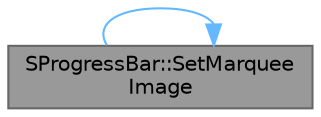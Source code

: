digraph "SProgressBar::SetMarqueeImage"
{
 // INTERACTIVE_SVG=YES
 // LATEX_PDF_SIZE
  bgcolor="transparent";
  edge [fontname=Helvetica,fontsize=10,labelfontname=Helvetica,labelfontsize=10];
  node [fontname=Helvetica,fontsize=10,shape=box,height=0.2,width=0.4];
  rankdir="LR";
  Node1 [id="Node000001",label="SProgressBar::SetMarquee\lImage",height=0.2,width=0.4,color="gray40", fillcolor="grey60", style="filled", fontcolor="black",tooltip="See attribute MarqueeImage."];
  Node1 -> Node1 [id="edge1_Node000001_Node000001",color="steelblue1",style="solid",tooltip=" "];
}
